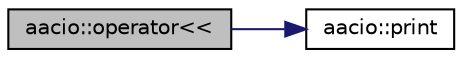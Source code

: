digraph "aacio::operator&lt;&lt;"
{
  edge [fontname="Helvetica",fontsize="10",labelfontname="Helvetica",labelfontsize="10"];
  node [fontname="Helvetica",fontsize="10",shape=record];
  rankdir="LR";
  Node0 [label="aacio::operator\<\<",height=0.2,width=0.4,color="black", fillcolor="grey75", style="filled", fontcolor="black"];
  Node0 -> Node1 [color="midnightblue",fontsize="10",style="solid"];
  Node1 [label="aacio::print",height=0.2,width=0.4,color="black", fillcolor="white", style="filled",URL="$group__console_cppapi.html#ga2780132b8484a2674ef9254699d12968",tooltip="Print out value / list of values. "];
}
